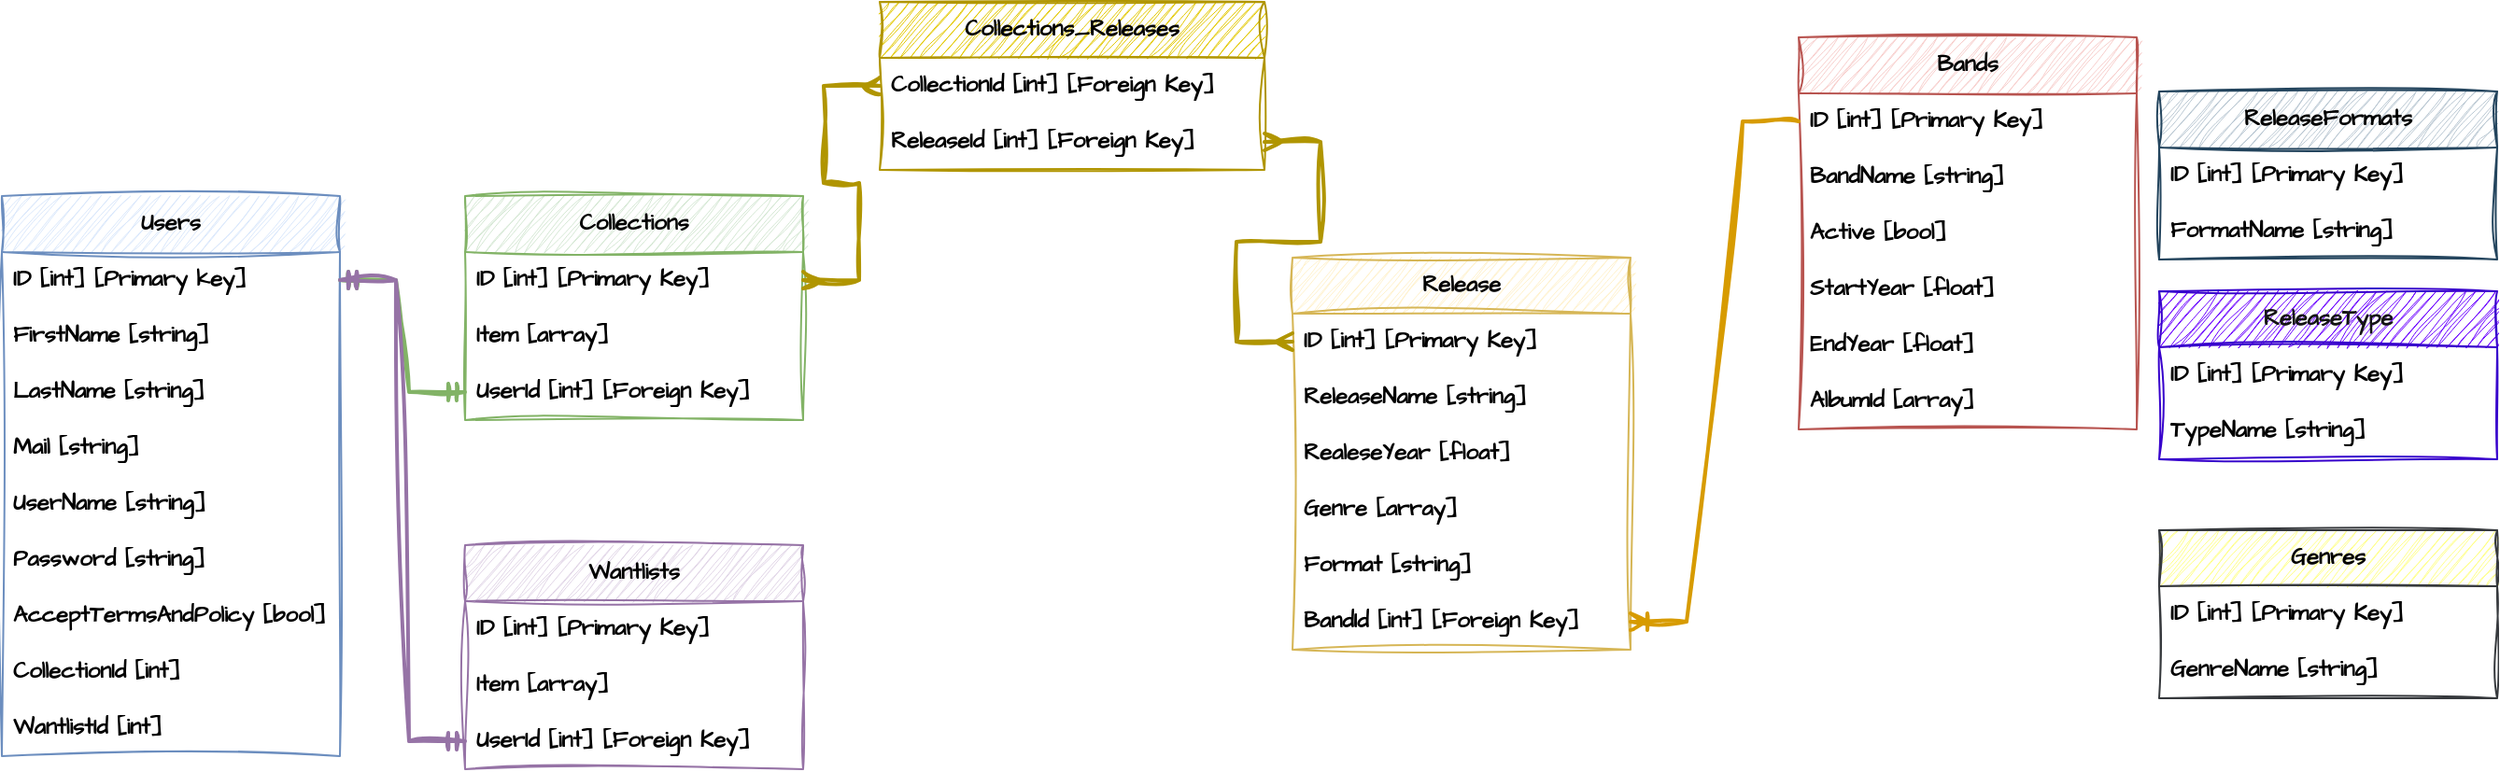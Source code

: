 <mxfile version="24.7.10">
  <diagram name="Side-1" id="hYl23U7V2RCPX1tAS0i-">
    <mxGraphModel dx="1134" dy="989" grid="0" gridSize="10" guides="1" tooltips="1" connect="1" arrows="1" fold="1" page="0" pageScale="1" pageWidth="827" pageHeight="1169" math="0" shadow="0">
      <root>
        <mxCell id="0" />
        <mxCell id="1" parent="0" />
        <mxCell id="lsdyHEgO3eYV5bxi-3uH-2" value="&lt;span&gt;Users&lt;/span&gt;" style="swimlane;fontStyle=1;childLayout=stackLayout;horizontal=1;startSize=30;horizontalStack=0;resizeParent=1;resizeParentMax=0;resizeLast=0;collapsible=1;marginBottom=0;whiteSpace=wrap;html=1;sketch=1;hachureGap=4;jiggle=2;curveFitting=1;fontFamily=Architects Daughter;fontSource=https%3A%2F%2Ffonts.googleapis.com%2Fcss%3Ffamily%3DArchitects%2BDaughter;fillColor=#dae8fc;strokeColor=#6c8ebf;" parent="1" vertex="1">
          <mxGeometry x="89" y="67" width="181" height="300" as="geometry" />
        </mxCell>
        <mxCell id="lsdyHEgO3eYV5bxi-3uH-3" value="ID [int] [Primary key]" style="text;strokeColor=none;fillColor=none;align=left;verticalAlign=middle;spacingLeft=4;spacingRight=4;overflow=hidden;points=[[0,0.5],[1,0.5]];portConstraint=eastwest;rotatable=0;whiteSpace=wrap;html=1;fontFamily=Architects Daughter;fontSource=https%3A%2F%2Ffonts.googleapis.com%2Fcss%3Ffamily%3DArchitects%2BDaughter;fontStyle=1" parent="lsdyHEgO3eYV5bxi-3uH-2" vertex="1">
          <mxGeometry y="30" width="181" height="30" as="geometry" />
        </mxCell>
        <mxCell id="lsdyHEgO3eYV5bxi-3uH-4" value="FirstName [string]" style="text;strokeColor=none;fillColor=none;align=left;verticalAlign=middle;spacingLeft=4;spacingRight=4;overflow=hidden;points=[[0,0.5],[1,0.5]];portConstraint=eastwest;rotatable=0;whiteSpace=wrap;html=1;fontFamily=Architects Daughter;fontSource=https%3A%2F%2Ffonts.googleapis.com%2Fcss%3Ffamily%3DArchitects%2BDaughter;fontStyle=1" parent="lsdyHEgO3eYV5bxi-3uH-2" vertex="1">
          <mxGeometry y="60" width="181" height="30" as="geometry" />
        </mxCell>
        <mxCell id="lsdyHEgO3eYV5bxi-3uH-8" value="LastName [string]" style="text;strokeColor=none;fillColor=none;align=left;verticalAlign=middle;spacingLeft=4;spacingRight=4;overflow=hidden;points=[[0,0.5],[1,0.5]];portConstraint=eastwest;rotatable=0;whiteSpace=wrap;html=1;fontFamily=Architects Daughter;fontSource=https%3A%2F%2Ffonts.googleapis.com%2Fcss%3Ffamily%3DArchitects%2BDaughter;fontStyle=1" parent="lsdyHEgO3eYV5bxi-3uH-2" vertex="1">
          <mxGeometry y="90" width="181" height="30" as="geometry" />
        </mxCell>
        <mxCell id="lsdyHEgO3eYV5bxi-3uH-5" value="Mail [string]" style="text;strokeColor=none;fillColor=none;align=left;verticalAlign=middle;spacingLeft=4;spacingRight=4;overflow=hidden;points=[[0,0.5],[1,0.5]];portConstraint=eastwest;rotatable=0;whiteSpace=wrap;html=1;fontFamily=Architects Daughter;fontSource=https%3A%2F%2Ffonts.googleapis.com%2Fcss%3Ffamily%3DArchitects%2BDaughter;fontStyle=1" parent="lsdyHEgO3eYV5bxi-3uH-2" vertex="1">
          <mxGeometry y="120" width="181" height="30" as="geometry" />
        </mxCell>
        <mxCell id="lsdyHEgO3eYV5bxi-3uH-36" value="UserName [string]" style="text;strokeColor=none;fillColor=none;align=left;verticalAlign=middle;spacingLeft=4;spacingRight=4;overflow=hidden;points=[[0,0.5],[1,0.5]];portConstraint=eastwest;rotatable=0;whiteSpace=wrap;html=1;fontFamily=Architects Daughter;fontSource=https://fonts.googleapis.com/css?family=Architects+Daughter;fontStyle=1" parent="lsdyHEgO3eYV5bxi-3uH-2" vertex="1">
          <mxGeometry y="150" width="181" height="30" as="geometry" />
        </mxCell>
        <mxCell id="lsdyHEgO3eYV5bxi-3uH-7" value="Password [string]" style="text;strokeColor=none;fillColor=none;align=left;verticalAlign=middle;spacingLeft=4;spacingRight=4;overflow=hidden;points=[[0,0.5],[1,0.5]];portConstraint=eastwest;rotatable=0;whiteSpace=wrap;html=1;fontFamily=Architects Daughter;fontSource=https%3A%2F%2Ffonts.googleapis.com%2Fcss%3Ffamily%3DArchitects%2BDaughter;fontStyle=1" parent="lsdyHEgO3eYV5bxi-3uH-2" vertex="1">
          <mxGeometry y="180" width="181" height="30" as="geometry" />
        </mxCell>
        <mxCell id="lsdyHEgO3eYV5bxi-3uH-6" value="AcceptTermsAndPolicy [bool]" style="text;strokeColor=none;fillColor=none;align=left;verticalAlign=middle;spacingLeft=4;spacingRight=4;overflow=hidden;points=[[0,0.5],[1,0.5]];portConstraint=eastwest;rotatable=0;whiteSpace=wrap;html=1;fontFamily=Architects Daughter;fontSource=https%3A%2F%2Ffonts.googleapis.com%2Fcss%3Ffamily%3DArchitects%2BDaughter;fontStyle=1" parent="lsdyHEgO3eYV5bxi-3uH-2" vertex="1">
          <mxGeometry y="210" width="181" height="30" as="geometry" />
        </mxCell>
        <mxCell id="lsdyHEgO3eYV5bxi-3uH-44" value="CollectionId [int]" style="text;strokeColor=none;fillColor=none;align=left;verticalAlign=middle;spacingLeft=4;spacingRight=4;overflow=hidden;points=[[0,0.5],[1,0.5]];portConstraint=eastwest;rotatable=0;whiteSpace=wrap;html=1;fontFamily=Architects Daughter;fontSource=https%3A%2F%2Ffonts.googleapis.com%2Fcss%3Ffamily%3DArchitects%2BDaughter;fontStyle=1" parent="lsdyHEgO3eYV5bxi-3uH-2" vertex="1">
          <mxGeometry y="240" width="181" height="30" as="geometry" />
        </mxCell>
        <mxCell id="lsdyHEgO3eYV5bxi-3uH-45" value="WantlistId [int]" style="text;strokeColor=none;fillColor=none;align=left;verticalAlign=middle;spacingLeft=4;spacingRight=4;overflow=hidden;points=[[0,0.5],[1,0.5]];portConstraint=eastwest;rotatable=0;whiteSpace=wrap;html=1;fontFamily=Architects Daughter;fontSource=https%3A%2F%2Ffonts.googleapis.com%2Fcss%3Ffamily%3DArchitects%2BDaughter;fontStyle=1" parent="lsdyHEgO3eYV5bxi-3uH-2" vertex="1">
          <mxGeometry y="270" width="181" height="30" as="geometry" />
        </mxCell>
        <mxCell id="lsdyHEgO3eYV5bxi-3uH-9" value="&lt;span&gt;Collections&lt;/span&gt;" style="swimlane;fontStyle=1;childLayout=stackLayout;horizontal=1;startSize=30;horizontalStack=0;resizeParent=1;resizeParentMax=0;resizeLast=0;collapsible=1;marginBottom=0;whiteSpace=wrap;html=1;sketch=1;hachureGap=4;jiggle=2;curveFitting=1;fontFamily=Architects Daughter;fontSource=https%3A%2F%2Ffonts.googleapis.com%2Fcss%3Ffamily%3DArchitects%2BDaughter;fillColor=#d5e8d4;strokeColor=#82b366;" parent="1" vertex="1">
          <mxGeometry x="337" y="67" width="181" height="120" as="geometry" />
        </mxCell>
        <mxCell id="lsdyHEgO3eYV5bxi-3uH-10" value="ID [int] [Primary Key]" style="text;strokeColor=none;fillColor=none;align=left;verticalAlign=middle;spacingLeft=4;spacingRight=4;overflow=hidden;points=[[0,0.5],[1,0.5]];portConstraint=eastwest;rotatable=0;whiteSpace=wrap;html=1;fontFamily=Architects Daughter;fontSource=https%3A%2F%2Ffonts.googleapis.com%2Fcss%3Ffamily%3DArchitects%2BDaughter;fontStyle=1" parent="lsdyHEgO3eYV5bxi-3uH-9" vertex="1">
          <mxGeometry y="30" width="181" height="30" as="geometry" />
        </mxCell>
        <mxCell id="lsdyHEgO3eYV5bxi-3uH-11" value="Item [array]" style="text;strokeColor=none;fillColor=none;align=left;verticalAlign=middle;spacingLeft=4;spacingRight=4;overflow=hidden;points=[[0,0.5],[1,0.5]];portConstraint=eastwest;rotatable=0;whiteSpace=wrap;html=1;fontFamily=Architects Daughter;fontSource=https%3A%2F%2Ffonts.googleapis.com%2Fcss%3Ffamily%3DArchitects%2BDaughter;fontStyle=1" parent="lsdyHEgO3eYV5bxi-3uH-9" vertex="1">
          <mxGeometry y="60" width="181" height="30" as="geometry" />
        </mxCell>
        <mxCell id="y5MedR4-Xz5HdXCtQAV8-2" value="UserId [int] [Foreign Key]" style="text;strokeColor=none;fillColor=none;align=left;verticalAlign=middle;spacingLeft=4;spacingRight=4;overflow=hidden;points=[[0,0.5],[1,0.5]];portConstraint=eastwest;rotatable=0;whiteSpace=wrap;html=1;fontFamily=Architects Daughter;fontSource=https%3A%2F%2Ffonts.googleapis.com%2Fcss%3Ffamily%3DArchitects%2BDaughter;fontStyle=1" vertex="1" parent="lsdyHEgO3eYV5bxi-3uH-9">
          <mxGeometry y="90" width="181" height="30" as="geometry" />
        </mxCell>
        <mxCell id="lsdyHEgO3eYV5bxi-3uH-16" value="&lt;span&gt;Bands&lt;/span&gt;" style="swimlane;fontStyle=1;childLayout=stackLayout;horizontal=1;startSize=30;horizontalStack=0;resizeParent=1;resizeParentMax=0;resizeLast=0;collapsible=1;marginBottom=0;whiteSpace=wrap;html=1;sketch=1;hachureGap=4;jiggle=2;curveFitting=1;fontFamily=Architects Daughter;fontSource=https%3A%2F%2Ffonts.googleapis.com%2Fcss%3Ffamily%3DArchitects%2BDaughter;fillColor=#f8cecc;strokeColor=#b85450;" parent="1" vertex="1">
          <mxGeometry x="1051" y="-18" width="181" height="210" as="geometry" />
        </mxCell>
        <mxCell id="lsdyHEgO3eYV5bxi-3uH-17" value="ID [int] [Primary Key]" style="text;strokeColor=none;fillColor=none;align=left;verticalAlign=middle;spacingLeft=4;spacingRight=4;overflow=hidden;points=[[0,0.5],[1,0.5]];portConstraint=eastwest;rotatable=0;whiteSpace=wrap;html=1;fontFamily=Architects Daughter;fontSource=https%3A%2F%2Ffonts.googleapis.com%2Fcss%3Ffamily%3DArchitects%2BDaughter;fontStyle=1" parent="lsdyHEgO3eYV5bxi-3uH-16" vertex="1">
          <mxGeometry y="30" width="181" height="30" as="geometry" />
        </mxCell>
        <mxCell id="lsdyHEgO3eYV5bxi-3uH-18" value="BandName [string]" style="text;strokeColor=none;fillColor=none;align=left;verticalAlign=middle;spacingLeft=4;spacingRight=4;overflow=hidden;points=[[0,0.5],[1,0.5]];portConstraint=eastwest;rotatable=0;whiteSpace=wrap;html=1;fontFamily=Architects Daughter;fontSource=https%3A%2F%2Ffonts.googleapis.com%2Fcss%3Ffamily%3DArchitects%2BDaughter;fontStyle=1" parent="lsdyHEgO3eYV5bxi-3uH-16" vertex="1">
          <mxGeometry y="60" width="181" height="30" as="geometry" />
        </mxCell>
        <mxCell id="lsdyHEgO3eYV5bxi-3uH-24" value="Active [bool]" style="text;strokeColor=none;fillColor=none;align=left;verticalAlign=middle;spacingLeft=4;spacingRight=4;overflow=hidden;points=[[0,0.5],[1,0.5]];portConstraint=eastwest;rotatable=0;whiteSpace=wrap;html=1;fontFamily=Architects Daughter;fontSource=https://fonts.googleapis.com/css?family=Architects+Daughter;fontStyle=1" parent="lsdyHEgO3eYV5bxi-3uH-16" vertex="1">
          <mxGeometry y="90" width="181" height="30" as="geometry" />
        </mxCell>
        <mxCell id="lsdyHEgO3eYV5bxi-3uH-19" value="StartYear [float]" style="text;strokeColor=none;fillColor=none;align=left;verticalAlign=middle;spacingLeft=4;spacingRight=4;overflow=hidden;points=[[0,0.5],[1,0.5]];portConstraint=eastwest;rotatable=0;whiteSpace=wrap;html=1;fontFamily=Architects Daughter;fontSource=https%3A%2F%2Ffonts.googleapis.com%2Fcss%3Ffamily%3DArchitects%2BDaughter;fontStyle=1" parent="lsdyHEgO3eYV5bxi-3uH-16" vertex="1">
          <mxGeometry y="120" width="181" height="30" as="geometry" />
        </mxCell>
        <mxCell id="lsdyHEgO3eYV5bxi-3uH-20" value="EndYear [float]" style="text;strokeColor=none;fillColor=none;align=left;verticalAlign=middle;spacingLeft=4;spacingRight=4;overflow=hidden;points=[[0,0.5],[1,0.5]];portConstraint=eastwest;rotatable=0;whiteSpace=wrap;html=1;fontFamily=Architects Daughter;fontSource=https%3A%2F%2Ffonts.googleapis.com%2Fcss%3Ffamily%3DArchitects%2BDaughter;fontStyle=1" parent="lsdyHEgO3eYV5bxi-3uH-16" vertex="1">
          <mxGeometry y="150" width="181" height="30" as="geometry" />
        </mxCell>
        <mxCell id="y5MedR4-Xz5HdXCtQAV8-1" value="AlbumId [array]" style="text;strokeColor=none;fillColor=none;align=left;verticalAlign=middle;spacingLeft=4;spacingRight=4;overflow=hidden;points=[[0,0.5],[1,0.5]];portConstraint=eastwest;rotatable=0;whiteSpace=wrap;html=1;fontFamily=Architects Daughter;fontSource=https://fonts.googleapis.com/css?family=Architects+Daughter;fontStyle=1" vertex="1" parent="lsdyHEgO3eYV5bxi-3uH-16">
          <mxGeometry y="180" width="181" height="30" as="geometry" />
        </mxCell>
        <mxCell id="lsdyHEgO3eYV5bxi-3uH-25" value="&lt;span&gt;Release&lt;/span&gt;" style="swimlane;fontStyle=1;childLayout=stackLayout;horizontal=1;startSize=30;horizontalStack=0;resizeParent=1;resizeParentMax=0;resizeLast=0;collapsible=1;marginBottom=0;whiteSpace=wrap;html=1;sketch=1;hachureGap=4;jiggle=2;curveFitting=1;fontFamily=Architects Daughter;fontSource=https%3A%2F%2Ffonts.googleapis.com%2Fcss%3Ffamily%3DArchitects%2BDaughter;fillColor=#fff2cc;strokeColor=#d6b656;" parent="1" vertex="1">
          <mxGeometry x="780" y="100" width="181" height="210" as="geometry" />
        </mxCell>
        <mxCell id="lsdyHEgO3eYV5bxi-3uH-26" value="ID [int] [Primary Key]" style="text;strokeColor=none;fillColor=none;align=left;verticalAlign=middle;spacingLeft=4;spacingRight=4;overflow=hidden;points=[[0,0.5],[1,0.5]];portConstraint=eastwest;rotatable=0;whiteSpace=wrap;html=1;fontFamily=Architects Daughter;fontSource=https%3A%2F%2Ffonts.googleapis.com%2Fcss%3Ffamily%3DArchitects%2BDaughter;fontStyle=1" parent="lsdyHEgO3eYV5bxi-3uH-25" vertex="1">
          <mxGeometry y="30" width="181" height="30" as="geometry" />
        </mxCell>
        <mxCell id="lsdyHEgO3eYV5bxi-3uH-27" value="ReleaseName [string]" style="text;strokeColor=none;fillColor=none;align=left;verticalAlign=middle;spacingLeft=4;spacingRight=4;overflow=hidden;points=[[0,0.5],[1,0.5]];portConstraint=eastwest;rotatable=0;whiteSpace=wrap;html=1;fontFamily=Architects Daughter;fontSource=https%3A%2F%2Ffonts.googleapis.com%2Fcss%3Ffamily%3DArchitects%2BDaughter;fontStyle=1" parent="lsdyHEgO3eYV5bxi-3uH-25" vertex="1">
          <mxGeometry y="60" width="181" height="30" as="geometry" />
        </mxCell>
        <mxCell id="lsdyHEgO3eYV5bxi-3uH-28" value="RealeseYear [float]" style="text;strokeColor=none;fillColor=none;align=left;verticalAlign=middle;spacingLeft=4;spacingRight=4;overflow=hidden;points=[[0,0.5],[1,0.5]];portConstraint=eastwest;rotatable=0;whiteSpace=wrap;html=1;fontFamily=Architects Daughter;fontSource=https://fonts.googleapis.com/css?family=Architects+Daughter;fontStyle=1" parent="lsdyHEgO3eYV5bxi-3uH-25" vertex="1">
          <mxGeometry y="90" width="181" height="30" as="geometry" />
        </mxCell>
        <mxCell id="lsdyHEgO3eYV5bxi-3uH-29" value="Genre [array]" style="text;strokeColor=none;fillColor=none;align=left;verticalAlign=middle;spacingLeft=4;spacingRight=4;overflow=hidden;points=[[0,0.5],[1,0.5]];portConstraint=eastwest;rotatable=0;whiteSpace=wrap;html=1;fontFamily=Architects Daughter;fontSource=https%3A%2F%2Ffonts.googleapis.com%2Fcss%3Ffamily%3DArchitects%2BDaughter;fontStyle=1" parent="lsdyHEgO3eYV5bxi-3uH-25" vertex="1">
          <mxGeometry y="120" width="181" height="30" as="geometry" />
        </mxCell>
        <mxCell id="lsdyHEgO3eYV5bxi-3uH-40" value="Format [string]" style="text;strokeColor=none;fillColor=none;align=left;verticalAlign=middle;spacingLeft=4;spacingRight=4;overflow=hidden;points=[[0,0.5],[1,0.5]];portConstraint=eastwest;rotatable=0;whiteSpace=wrap;html=1;fontFamily=Architects Daughter;fontSource=https://fonts.googleapis.com/css?family=Architects+Daughter;fontStyle=1" parent="lsdyHEgO3eYV5bxi-3uH-25" vertex="1">
          <mxGeometry y="150" width="181" height="30" as="geometry" />
        </mxCell>
        <mxCell id="y5MedR4-Xz5HdXCtQAV8-4" value="BandId [int] [Foreign Key]" style="text;strokeColor=none;fillColor=none;align=left;verticalAlign=middle;spacingLeft=4;spacingRight=4;overflow=hidden;points=[[0,0.5],[1,0.5]];portConstraint=eastwest;rotatable=0;whiteSpace=wrap;html=1;fontFamily=Architects Daughter;fontSource=https://fonts.googleapis.com/css?family=Architects+Daughter;fontStyle=1" vertex="1" parent="lsdyHEgO3eYV5bxi-3uH-25">
          <mxGeometry y="180" width="181" height="30" as="geometry" />
        </mxCell>
        <mxCell id="lsdyHEgO3eYV5bxi-3uH-31" value="&lt;span&gt;Genres&lt;/span&gt;" style="swimlane;fontStyle=1;childLayout=stackLayout;horizontal=1;startSize=30;horizontalStack=0;resizeParent=1;resizeParentMax=0;resizeLast=0;collapsible=1;marginBottom=0;whiteSpace=wrap;html=1;sketch=1;hachureGap=4;jiggle=2;curveFitting=1;fontFamily=Architects Daughter;fontSource=https%3A%2F%2Ffonts.googleapis.com%2Fcss%3Ffamily%3DArchitects%2BDaughter;fillColor=#ffff88;strokeColor=#36393d;" parent="1" vertex="1">
          <mxGeometry x="1244" y="246" width="181" height="90" as="geometry" />
        </mxCell>
        <mxCell id="lsdyHEgO3eYV5bxi-3uH-32" value="ID [int] [Primary Key]" style="text;strokeColor=none;fillColor=none;align=left;verticalAlign=middle;spacingLeft=4;spacingRight=4;overflow=hidden;points=[[0,0.5],[1,0.5]];portConstraint=eastwest;rotatable=0;whiteSpace=wrap;html=1;fontFamily=Architects Daughter;fontSource=https%3A%2F%2Ffonts.googleapis.com%2Fcss%3Ffamily%3DArchitects%2BDaughter;fontStyle=1" parent="lsdyHEgO3eYV5bxi-3uH-31" vertex="1">
          <mxGeometry y="30" width="181" height="30" as="geometry" />
        </mxCell>
        <mxCell id="lsdyHEgO3eYV5bxi-3uH-33" value="GenreName [string]" style="text;strokeColor=none;fillColor=none;align=left;verticalAlign=middle;spacingLeft=4;spacingRight=4;overflow=hidden;points=[[0,0.5],[1,0.5]];portConstraint=eastwest;rotatable=0;whiteSpace=wrap;html=1;fontFamily=Architects Daughter;fontSource=https%3A%2F%2Ffonts.googleapis.com%2Fcss%3Ffamily%3DArchitects%2BDaughter;fontStyle=1" parent="lsdyHEgO3eYV5bxi-3uH-31" vertex="1">
          <mxGeometry y="60" width="181" height="30" as="geometry" />
        </mxCell>
        <mxCell id="lsdyHEgO3eYV5bxi-3uH-37" value="&lt;span&gt;Wantlists&lt;/span&gt;" style="swimlane;fontStyle=1;childLayout=stackLayout;horizontal=1;startSize=30;horizontalStack=0;resizeParent=1;resizeParentMax=0;resizeLast=0;collapsible=1;marginBottom=0;whiteSpace=wrap;html=1;sketch=1;hachureGap=4;jiggle=2;curveFitting=1;fontFamily=Architects Daughter;fontSource=https%3A%2F%2Ffonts.googleapis.com%2Fcss%3Ffamily%3DArchitects%2BDaughter;fillColor=#e1d5e7;strokeColor=#9673a6;" parent="1" vertex="1">
          <mxGeometry x="337" y="254" width="181" height="120" as="geometry" />
        </mxCell>
        <mxCell id="lsdyHEgO3eYV5bxi-3uH-38" value="ID [int] [Primary Key]" style="text;strokeColor=none;fillColor=none;align=left;verticalAlign=middle;spacingLeft=4;spacingRight=4;overflow=hidden;points=[[0,0.5],[1,0.5]];portConstraint=eastwest;rotatable=0;whiteSpace=wrap;html=1;fontFamily=Architects Daughter;fontSource=https%3A%2F%2Ffonts.googleapis.com%2Fcss%3Ffamily%3DArchitects%2BDaughter;fontStyle=1" parent="lsdyHEgO3eYV5bxi-3uH-37" vertex="1">
          <mxGeometry y="30" width="181" height="30" as="geometry" />
        </mxCell>
        <mxCell id="lsdyHEgO3eYV5bxi-3uH-39" value="Item [array]" style="text;strokeColor=none;fillColor=none;align=left;verticalAlign=middle;spacingLeft=4;spacingRight=4;overflow=hidden;points=[[0,0.5],[1,0.5]];portConstraint=eastwest;rotatable=0;whiteSpace=wrap;html=1;fontFamily=Architects Daughter;fontSource=https%3A%2F%2Ffonts.googleapis.com%2Fcss%3Ffamily%3DArchitects%2BDaughter;fontStyle=1" parent="lsdyHEgO3eYV5bxi-3uH-37" vertex="1">
          <mxGeometry y="60" width="181" height="30" as="geometry" />
        </mxCell>
        <mxCell id="y5MedR4-Xz5HdXCtQAV8-3" value="UserId [int] [Foreign Key]" style="text;strokeColor=none;fillColor=none;align=left;verticalAlign=middle;spacingLeft=4;spacingRight=4;overflow=hidden;points=[[0,0.5],[1,0.5]];portConstraint=eastwest;rotatable=0;whiteSpace=wrap;html=1;fontFamily=Architects Daughter;fontSource=https%3A%2F%2Ffonts.googleapis.com%2Fcss%3Ffamily%3DArchitects%2BDaughter;fontStyle=1" vertex="1" parent="lsdyHEgO3eYV5bxi-3uH-37">
          <mxGeometry y="90" width="181" height="30" as="geometry" />
        </mxCell>
        <mxCell id="lsdyHEgO3eYV5bxi-3uH-41" value="&lt;span&gt;ReleaseType&lt;/span&gt;" style="swimlane;fontStyle=1;childLayout=stackLayout;horizontal=1;startSize=30;horizontalStack=0;resizeParent=1;resizeParentMax=0;resizeLast=0;collapsible=1;marginBottom=0;whiteSpace=wrap;html=1;sketch=1;hachureGap=4;jiggle=2;curveFitting=1;fontFamily=Architects Daughter;fontSource=https%3A%2F%2Ffonts.googleapis.com%2Fcss%3Ffamily%3DArchitects%2BDaughter;fillColor=#6a00ff;strokeColor=#3700CC;fontColor=#141414;labelBorderColor=none;" parent="1" vertex="1">
          <mxGeometry x="1244" y="118" width="181" height="90" as="geometry" />
        </mxCell>
        <mxCell id="lsdyHEgO3eYV5bxi-3uH-42" value="ID [int] [Primary Key]" style="text;strokeColor=none;fillColor=none;align=left;verticalAlign=middle;spacingLeft=4;spacingRight=4;overflow=hidden;points=[[0,0.5],[1,0.5]];portConstraint=eastwest;rotatable=0;whiteSpace=wrap;html=1;fontFamily=Architects Daughter;fontSource=https%3A%2F%2Ffonts.googleapis.com%2Fcss%3Ffamily%3DArchitects%2BDaughter;fontStyle=1" parent="lsdyHEgO3eYV5bxi-3uH-41" vertex="1">
          <mxGeometry y="30" width="181" height="30" as="geometry" />
        </mxCell>
        <mxCell id="lsdyHEgO3eYV5bxi-3uH-43" value="TypeName [string]" style="text;strokeColor=none;fillColor=none;align=left;verticalAlign=middle;spacingLeft=4;spacingRight=4;overflow=hidden;points=[[0,0.5],[1,0.5]];portConstraint=eastwest;rotatable=0;whiteSpace=wrap;html=1;fontFamily=Architects Daughter;fontSource=https%3A%2F%2Ffonts.googleapis.com%2Fcss%3Ffamily%3DArchitects%2BDaughter;fontStyle=1" parent="lsdyHEgO3eYV5bxi-3uH-41" vertex="1">
          <mxGeometry y="60" width="181" height="30" as="geometry" />
        </mxCell>
        <mxCell id="lsdyHEgO3eYV5bxi-3uH-46" value="" style="edgeStyle=entityRelationEdgeStyle;fontSize=12;html=1;endArrow=ERmandOne;startArrow=ERmandOne;rounded=0;sketch=1;hachureGap=4;jiggle=2;curveFitting=1;fontFamily=Architects Daughter;fontSource=https%3A%2F%2Ffonts.googleapis.com%2Fcss%3Ffamily%3DArchitects%2BDaughter;strokeWidth=2;fillColor=#d5e8d4;strokeColor=#82b366;entryX=0;entryY=0.5;entryDx=0;entryDy=0;exitX=1;exitY=0.5;exitDx=0;exitDy=0;" parent="1" source="lsdyHEgO3eYV5bxi-3uH-3" target="y5MedR4-Xz5HdXCtQAV8-2" edge="1">
          <mxGeometry width="100" height="100" relative="1" as="geometry">
            <mxPoint x="266" y="218" as="sourcePoint" />
            <mxPoint x="366" y="118" as="targetPoint" />
          </mxGeometry>
        </mxCell>
        <mxCell id="lsdyHEgO3eYV5bxi-3uH-48" value="" style="edgeStyle=entityRelationEdgeStyle;fontSize=12;html=1;endArrow=ERmandOne;startArrow=ERmandOne;rounded=0;sketch=1;hachureGap=4;jiggle=2;curveFitting=1;fontFamily=Architects Daughter;fontSource=https%3A%2F%2Ffonts.googleapis.com%2Fcss%3Ffamily%3DArchitects%2BDaughter;strokeWidth=2;fillColor=#e1d5e7;strokeColor=#9673a6;entryX=0;entryY=0.5;entryDx=0;entryDy=0;exitX=1;exitY=0.5;exitDx=0;exitDy=0;" parent="1" source="lsdyHEgO3eYV5bxi-3uH-3" target="y5MedR4-Xz5HdXCtQAV8-3" edge="1">
          <mxGeometry width="100" height="100" relative="1" as="geometry">
            <mxPoint x="315" y="392" as="sourcePoint" />
            <mxPoint x="418" y="182" as="targetPoint" />
          </mxGeometry>
        </mxCell>
        <mxCell id="lsdyHEgO3eYV5bxi-3uH-49" value="&lt;span&gt;ReleaseFormats&lt;/span&gt;" style="swimlane;fontStyle=1;childLayout=stackLayout;horizontal=1;startSize=30;horizontalStack=0;resizeParent=1;resizeParentMax=0;resizeLast=0;collapsible=1;marginBottom=0;whiteSpace=wrap;html=1;sketch=1;hachureGap=4;jiggle=2;curveFitting=1;fontFamily=Architects Daughter;fontSource=https%3A%2F%2Ffonts.googleapis.com%2Fcss%3Ffamily%3DArchitects%2BDaughter;fillColor=#bac8d3;strokeColor=#23445d;labelBorderColor=none;" parent="1" vertex="1">
          <mxGeometry x="1244" y="11" width="181" height="90" as="geometry" />
        </mxCell>
        <mxCell id="lsdyHEgO3eYV5bxi-3uH-50" value="ID [int] [Primary Key]" style="text;strokeColor=none;fillColor=none;align=left;verticalAlign=middle;spacingLeft=4;spacingRight=4;overflow=hidden;points=[[0,0.5],[1,0.5]];portConstraint=eastwest;rotatable=0;whiteSpace=wrap;html=1;fontFamily=Architects Daughter;fontSource=https%3A%2F%2Ffonts.googleapis.com%2Fcss%3Ffamily%3DArchitects%2BDaughter;fontStyle=1" parent="lsdyHEgO3eYV5bxi-3uH-49" vertex="1">
          <mxGeometry y="30" width="181" height="30" as="geometry" />
        </mxCell>
        <mxCell id="lsdyHEgO3eYV5bxi-3uH-51" value="FormatName [string]" style="text;strokeColor=none;fillColor=none;align=left;verticalAlign=middle;spacingLeft=4;spacingRight=4;overflow=hidden;points=[[0,0.5],[1,0.5]];portConstraint=eastwest;rotatable=0;whiteSpace=wrap;html=1;fontFamily=Architects Daughter;fontSource=https%3A%2F%2Ffonts.googleapis.com%2Fcss%3Ffamily%3DArchitects%2BDaughter;fontStyle=1" parent="lsdyHEgO3eYV5bxi-3uH-49" vertex="1">
          <mxGeometry y="60" width="181" height="30" as="geometry" />
        </mxCell>
        <mxCell id="y5MedR4-Xz5HdXCtQAV8-5" value="" style="edgeStyle=entityRelationEdgeStyle;fontSize=12;html=1;endArrow=ERoneToMany;rounded=0;sketch=1;hachureGap=4;jiggle=2;curveFitting=1;fontFamily=Architects Daughter;fontSource=https%3A%2F%2Ffonts.googleapis.com%2Fcss%3Ffamily%3DArchitects%2BDaughter;fillColor=#ffe6cc;strokeColor=#d79b00;strokeWidth=2;exitX=0;exitY=0.5;exitDx=0;exitDy=0;entryX=1;entryY=0.5;entryDx=0;entryDy=0;" edge="1" parent="1" source="lsdyHEgO3eYV5bxi-3uH-17" target="y5MedR4-Xz5HdXCtQAV8-4">
          <mxGeometry width="100" height="100" relative="1" as="geometry">
            <mxPoint x="867" y="-8" as="sourcePoint" />
            <mxPoint x="967" y="-108" as="targetPoint" />
          </mxGeometry>
        </mxCell>
        <mxCell id="y5MedR4-Xz5HdXCtQAV8-6" value="&lt;span&gt;Collections_Releases&lt;/span&gt;" style="swimlane;fontStyle=1;childLayout=stackLayout;horizontal=1;startSize=30;horizontalStack=0;resizeParent=1;resizeParentMax=0;resizeLast=0;collapsible=1;marginBottom=0;whiteSpace=wrap;html=1;sketch=1;hachureGap=4;jiggle=2;curveFitting=1;fontFamily=Architects Daughter;fontSource=https://fonts.googleapis.com/css?family=Architects+Daughter;fillColor=#e3c800;strokeColor=#B09500;fontColor=#000000;" vertex="1" parent="1">
          <mxGeometry x="559" y="-37" width="206" height="90" as="geometry" />
        </mxCell>
        <mxCell id="y5MedR4-Xz5HdXCtQAV8-7" value="CollectionId [int] [Foreign Key]" style="text;strokeColor=none;fillColor=none;align=left;verticalAlign=middle;spacingLeft=4;spacingRight=4;overflow=hidden;points=[[0,0.5],[1,0.5]];portConstraint=eastwest;rotatable=0;whiteSpace=wrap;html=1;fontFamily=Architects Daughter;fontSource=https://fonts.googleapis.com/css?family=Architects+Daughter;fontStyle=1" vertex="1" parent="y5MedR4-Xz5HdXCtQAV8-6">
          <mxGeometry y="30" width="206" height="30" as="geometry" />
        </mxCell>
        <mxCell id="y5MedR4-Xz5HdXCtQAV8-8" value="ReleaseId [int] [Foreign Key]" style="text;strokeColor=none;fillColor=none;align=left;verticalAlign=middle;spacingLeft=4;spacingRight=4;overflow=hidden;points=[[0,0.5],[1,0.5]];portConstraint=eastwest;rotatable=0;whiteSpace=wrap;html=1;fontFamily=Architects Daughter;fontSource=https://fonts.googleapis.com/css?family=Architects+Daughter;fontStyle=1" vertex="1" parent="y5MedR4-Xz5HdXCtQAV8-6">
          <mxGeometry y="60" width="206" height="30" as="geometry" />
        </mxCell>
        <mxCell id="y5MedR4-Xz5HdXCtQAV8-10" value="" style="edgeStyle=entityRelationEdgeStyle;fontSize=12;html=1;endArrow=ERmany;startArrow=ERmany;rounded=0;sketch=1;hachureGap=4;jiggle=2;curveFitting=1;fontFamily=Architects Daughter;fontSource=https%3A%2F%2Ffonts.googleapis.com%2Fcss%3Ffamily%3DArchitects%2BDaughter;strokeWidth=2;fillColor=#e3c800;strokeColor=#B09500;exitX=1;exitY=0.5;exitDx=0;exitDy=0;entryX=0;entryY=0.5;entryDx=0;entryDy=0;" edge="1" parent="1" source="lsdyHEgO3eYV5bxi-3uH-10" target="y5MedR4-Xz5HdXCtQAV8-7">
          <mxGeometry width="100" height="100" relative="1" as="geometry">
            <mxPoint x="559" y="182" as="sourcePoint" />
            <mxPoint x="659" y="82" as="targetPoint" />
          </mxGeometry>
        </mxCell>
        <mxCell id="y5MedR4-Xz5HdXCtQAV8-11" value="" style="edgeStyle=entityRelationEdgeStyle;fontSize=12;html=1;endArrow=ERmany;startArrow=ERmany;rounded=0;sketch=1;hachureGap=4;jiggle=2;curveFitting=1;fontFamily=Architects Daughter;fontSource=https%3A%2F%2Ffonts.googleapis.com%2Fcss%3Ffamily%3DArchitects%2BDaughter;strokeWidth=2;fillColor=#e3c800;strokeColor=#B09500;exitX=0;exitY=0.5;exitDx=0;exitDy=0;entryX=1;entryY=0.5;entryDx=0;entryDy=0;" edge="1" parent="1" source="lsdyHEgO3eYV5bxi-3uH-26" target="y5MedR4-Xz5HdXCtQAV8-8">
          <mxGeometry width="100" height="100" relative="1" as="geometry">
            <mxPoint x="676" y="232" as="sourcePoint" />
            <mxPoint x="717" y="128" as="targetPoint" />
          </mxGeometry>
        </mxCell>
      </root>
    </mxGraphModel>
  </diagram>
</mxfile>
